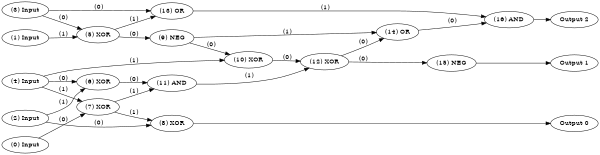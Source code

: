 digraph NeuralNetwork {
rankdir=LR;
size="4,3";
center = true;
node0 [label="(0) Input", color=black, labelfontcolor=black, fontcolor=black];
node1 [label="(1) Input", color=black, labelfontcolor=black, fontcolor=black];
node2 [label="(2) Input", color=black, labelfontcolor=black, fontcolor=black];
node3 [label="(3) Input", color=black, labelfontcolor=black, fontcolor=black];
node4 [label="(4) Input", color=black, labelfontcolor=black, fontcolor=black];
node5 [label="(5) XOR", color=black, labelfontcolor=black, fontcolor=black];
node3 -> node5 [label=" (0)", labelfontcolor=black, fontcolor=black, bold=true, color=black];
node1 -> node5 [label=" (1)", labelfontcolor=black, fontcolor=black, bold=true, color=black];
node6 [label="(6) XOR", color=black, labelfontcolor=black, fontcolor=black];
node4 -> node6 [label=" (0)", labelfontcolor=black, fontcolor=black, bold=true, color=black];
node2 -> node6 [label=" (1)", labelfontcolor=black, fontcolor=black, bold=true, color=black];
node7 [label="(7) XOR", color=black, labelfontcolor=black, fontcolor=black];
node0 -> node7 [label=" (0)", labelfontcolor=black, fontcolor=black, bold=true, color=black];
node4 -> node7 [label=" (1)", labelfontcolor=black, fontcolor=black, bold=true, color=black];
node8 [label="(8) XOR", color=black, labelfontcolor=black, fontcolor=black];
node2 -> node8 [label=" (0)", labelfontcolor=black, fontcolor=black, bold=true, color=black];
node7 -> node8 [label=" (1)", labelfontcolor=black, fontcolor=black, bold=true, color=black];
node9 [label="(9) NEG", color=black, labelfontcolor=black, fontcolor=black];
node5 -> node9 [label=" (0)", labelfontcolor=black, fontcolor=black, bold=true, color=black];
node10 [label="(10) XOR", color=black, labelfontcolor=black, fontcolor=black];
node9 -> node10 [label=" (0)", labelfontcolor=black, fontcolor=black, bold=true, color=black];
node4 -> node10 [label=" (1)", labelfontcolor=black, fontcolor=black, bold=true, color=black];
node11 [label="(11) AND", color=black, labelfontcolor=black, fontcolor=black];
node6 -> node11 [label=" (0)", labelfontcolor=black, fontcolor=black, bold=true, color=black];
node7 -> node11 [label=" (1)", labelfontcolor=black, fontcolor=black, bold=true, color=black];
node12 [label="(12) XOR", color=black, labelfontcolor=black, fontcolor=black];
node10 -> node12 [label=" (0)", labelfontcolor=black, fontcolor=black, bold=true, color=black];
node11 -> node12 [label=" (1)", labelfontcolor=black, fontcolor=black, bold=true, color=black];
node13 [label="(13) OR", color=black, labelfontcolor=black, fontcolor=black];
node3 -> node13 [label=" (0)", labelfontcolor=black, fontcolor=black, bold=true, color=black];
node5 -> node13 [label=" (1)", labelfontcolor=black, fontcolor=black, bold=true, color=black];
node14 [label="(14) OR", color=black, labelfontcolor=black, fontcolor=black];
node12 -> node14 [label=" (0)", labelfontcolor=black, fontcolor=black, bold=true, color=black];
node9 -> node14 [label=" (1)", labelfontcolor=black, fontcolor=black, bold=true, color=black];
node15 [label="(15) NEG", color=black, labelfontcolor=black, fontcolor=black];
node12 -> node15 [label=" (0)", labelfontcolor=black, fontcolor=black, bold=true, color=black];
node16 [label="(16) AND", color=black, labelfontcolor=black, fontcolor=black];
node14 -> node16 [label=" (0)", labelfontcolor=black, fontcolor=black, bold=true, color=black];
node13 -> node16 [label=" (1)", labelfontcolor=black, fontcolor=black, bold=true, color=black];
node17 [label="Output 0", color=black, labelfontcolor=black, fontcolor=black];
node8 -> node17 [labelfontcolor=black, fontcolor=black, bold=true, color=black];
node18 [label="Output 1", color=black, labelfontcolor=black, fontcolor=black];
node15 -> node18 [labelfontcolor=black, fontcolor=black, bold=true, color=black];
node19 [label="Output 2", color=black, labelfontcolor=black, fontcolor=black];
node16 -> node19 [labelfontcolor=black, fontcolor=black, bold=true, color=black];
{ rank = source; "node0"; "node1"; "node2"; "node3"; "node4"; }
{ rank = max;"node17";"node18";"node19"; }
}